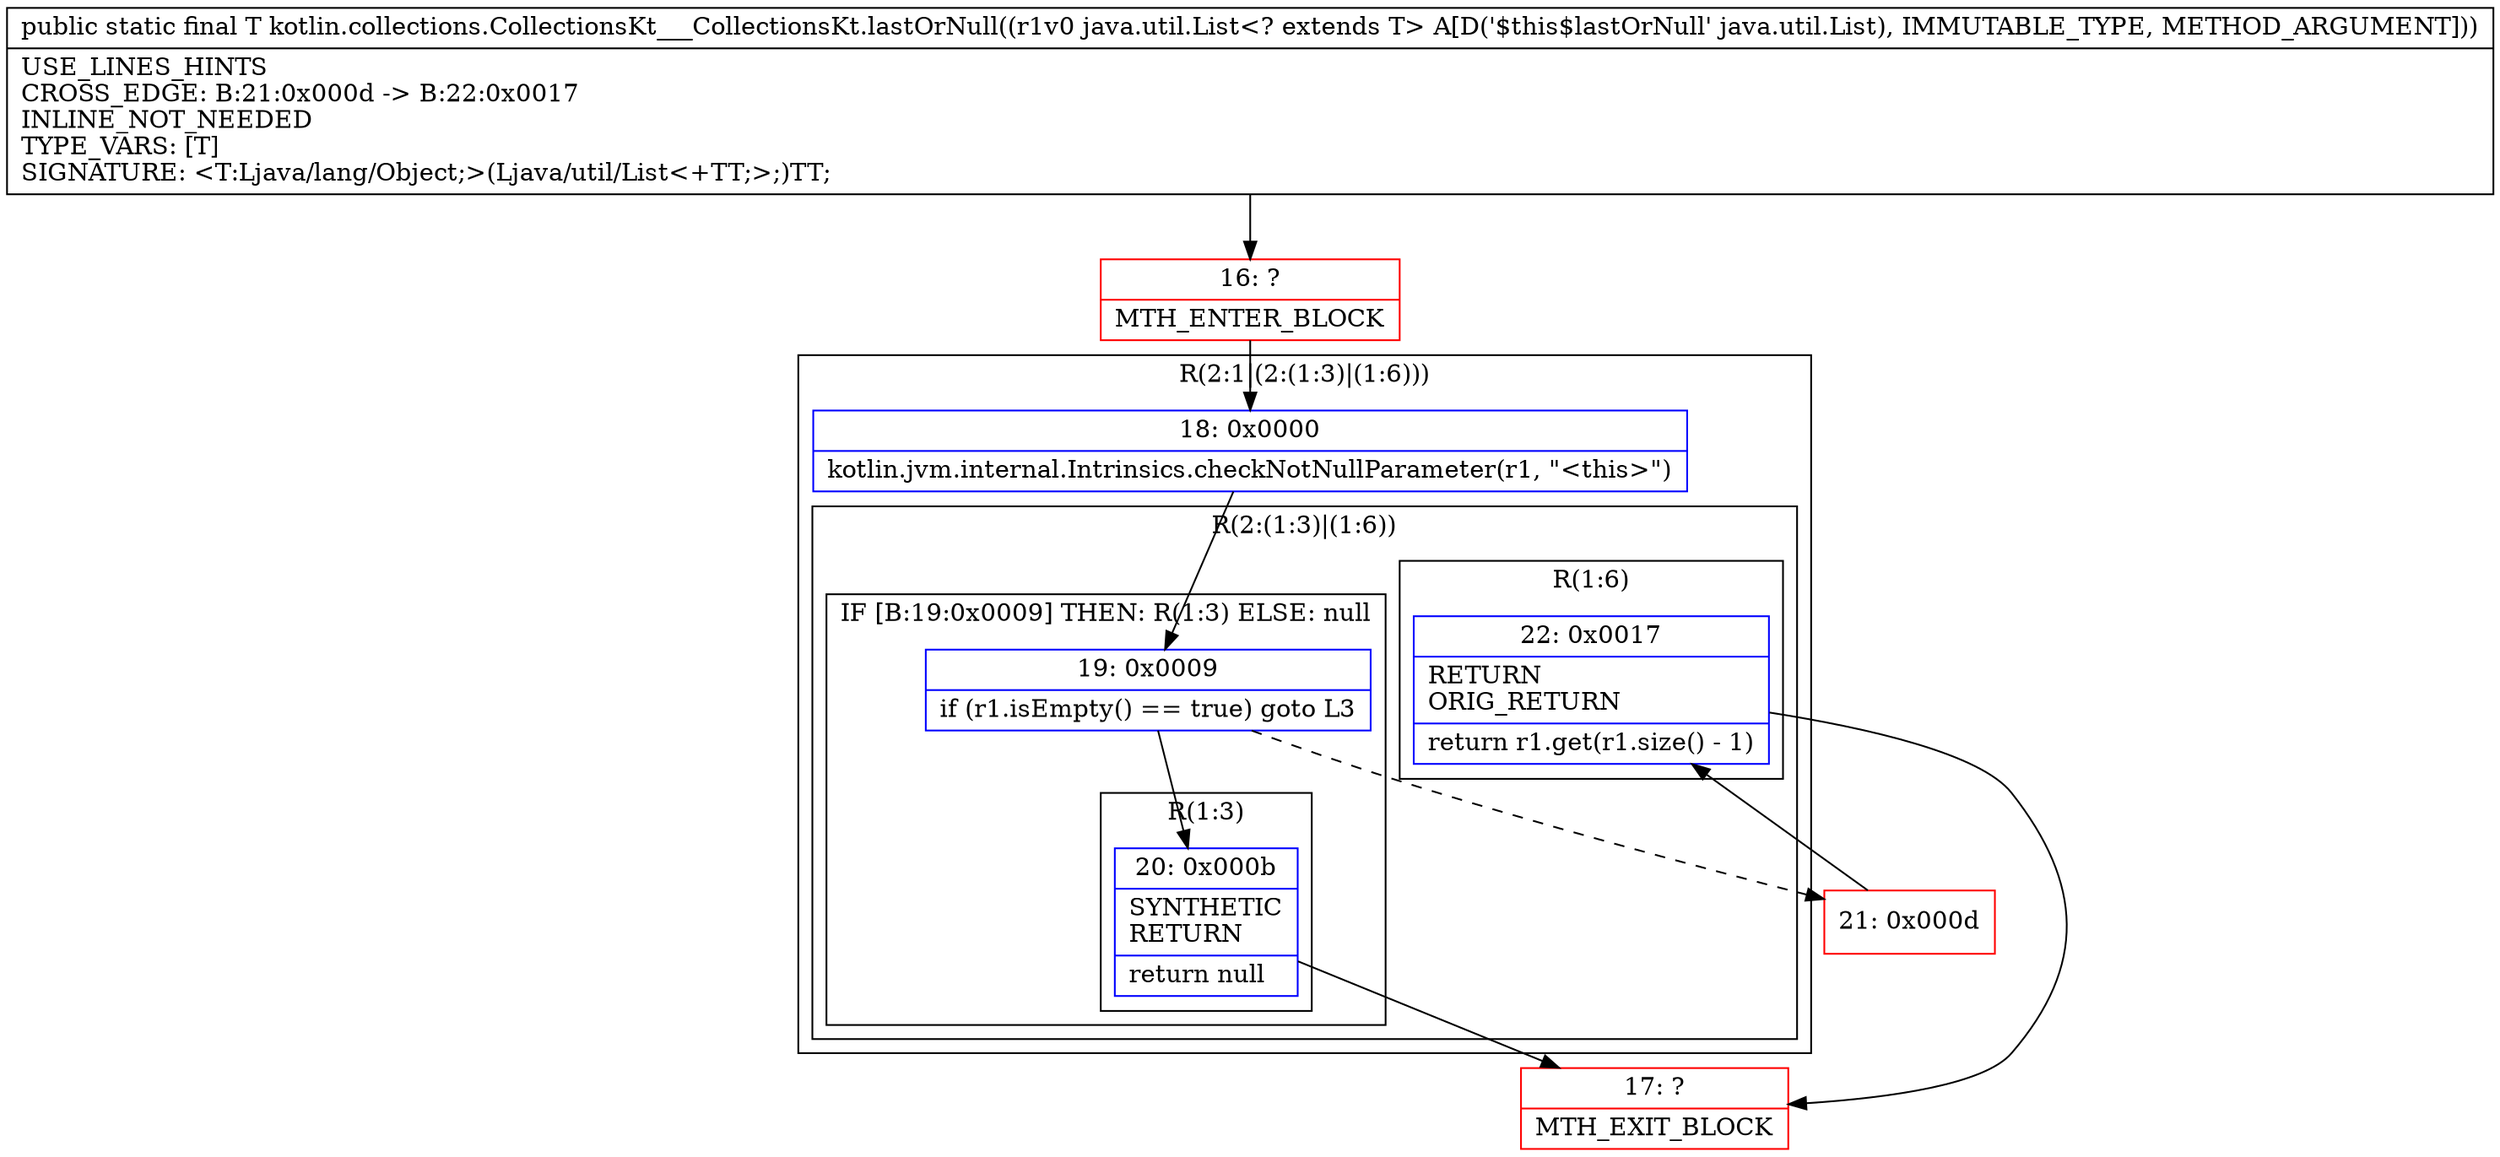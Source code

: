 digraph "CFG forkotlin.collections.CollectionsKt___CollectionsKt.lastOrNull(Ljava\/util\/List;)Ljava\/lang\/Object;" {
subgraph cluster_Region_175780699 {
label = "R(2:1|(2:(1:3)|(1:6)))";
node [shape=record,color=blue];
Node_18 [shape=record,label="{18\:\ 0x0000|kotlin.jvm.internal.Intrinsics.checkNotNullParameter(r1, \"\<this\>\")\l}"];
subgraph cluster_Region_739117175 {
label = "R(2:(1:3)|(1:6))";
node [shape=record,color=blue];
subgraph cluster_IfRegion_1539263441 {
label = "IF [B:19:0x0009] THEN: R(1:3) ELSE: null";
node [shape=record,color=blue];
Node_19 [shape=record,label="{19\:\ 0x0009|if (r1.isEmpty() == true) goto L3\l}"];
subgraph cluster_Region_494807363 {
label = "R(1:3)";
node [shape=record,color=blue];
Node_20 [shape=record,label="{20\:\ 0x000b|SYNTHETIC\lRETURN\l|return null\l}"];
}
}
subgraph cluster_Region_1178935644 {
label = "R(1:6)";
node [shape=record,color=blue];
Node_22 [shape=record,label="{22\:\ 0x0017|RETURN\lORIG_RETURN\l|return r1.get(r1.size() \- 1)\l}"];
}
}
}
Node_16 [shape=record,color=red,label="{16\:\ ?|MTH_ENTER_BLOCK\l}"];
Node_17 [shape=record,color=red,label="{17\:\ ?|MTH_EXIT_BLOCK\l}"];
Node_21 [shape=record,color=red,label="{21\:\ 0x000d}"];
MethodNode[shape=record,label="{public static final T kotlin.collections.CollectionsKt___CollectionsKt.lastOrNull((r1v0 java.util.List\<? extends T\> A[D('$this$lastOrNull' java.util.List), IMMUTABLE_TYPE, METHOD_ARGUMENT]))  | USE_LINES_HINTS\lCROSS_EDGE: B:21:0x000d \-\> B:22:0x0017\lINLINE_NOT_NEEDED\lTYPE_VARS: [T]\lSIGNATURE: \<T:Ljava\/lang\/Object;\>(Ljava\/util\/List\<+TT;\>;)TT;\l}"];
MethodNode -> Node_16;Node_18 -> Node_19;
Node_19 -> Node_20;
Node_19 -> Node_21[style=dashed];
Node_20 -> Node_17;
Node_22 -> Node_17;
Node_16 -> Node_18;
Node_21 -> Node_22;
}

